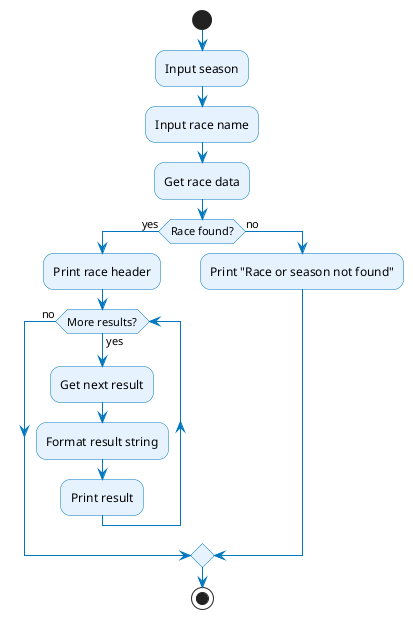 @startuml view_race_results_flowchart

skinparam backgroundColor white
skinparam roundcorner 20
skinparam ArrowColor #0077be
skinparam ActivityBorderColor #0077be
skinparam ActivityBackgroundColor #e6f3ff

start

:Input season;
:Input race name;
:Get race data;

if (Race found?) then (yes)
  :Print race header;
  while (More results?) is (yes)
    :Get next result;
    :Format result string;
    :Print result;
  endwhile (no)
else (no)
  :Print "Race or season not found";
endif

stop
@enduml